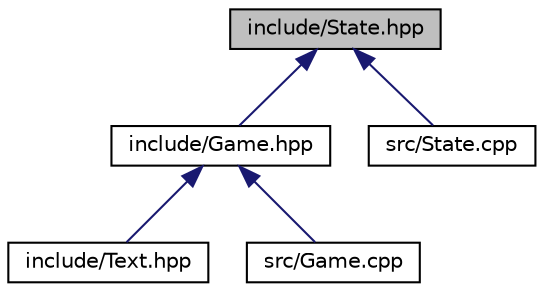 digraph "include/State.hpp"
{
  edge [fontname="Helvetica",fontsize="10",labelfontname="Helvetica",labelfontsize="10"];
  node [fontname="Helvetica",fontsize="10",shape=record];
  Node13 [label="include/State.hpp",height=0.2,width=0.4,color="black", fillcolor="grey75", style="filled", fontcolor="black"];
  Node13 -> Node14 [dir="back",color="midnightblue",fontsize="10",style="solid",fontname="Helvetica"];
  Node14 [label="include/Game.hpp",height=0.2,width=0.4,color="black", fillcolor="white", style="filled",URL="$Game_8hpp.html"];
  Node14 -> Node15 [dir="back",color="midnightblue",fontsize="10",style="solid",fontname="Helvetica"];
  Node15 [label="include/Text.hpp",height=0.2,width=0.4,color="black", fillcolor="white", style="filled",URL="$Text_8hpp.html"];
  Node14 -> Node16 [dir="back",color="midnightblue",fontsize="10",style="solid",fontname="Helvetica"];
  Node16 [label="src/Game.cpp",height=0.2,width=0.4,color="black", fillcolor="white", style="filled",URL="$Game_8cpp.html"];
  Node13 -> Node17 [dir="back",color="midnightblue",fontsize="10",style="solid",fontname="Helvetica"];
  Node17 [label="src/State.cpp",height=0.2,width=0.4,color="black", fillcolor="white", style="filled",URL="$State_8cpp.html"];
}
